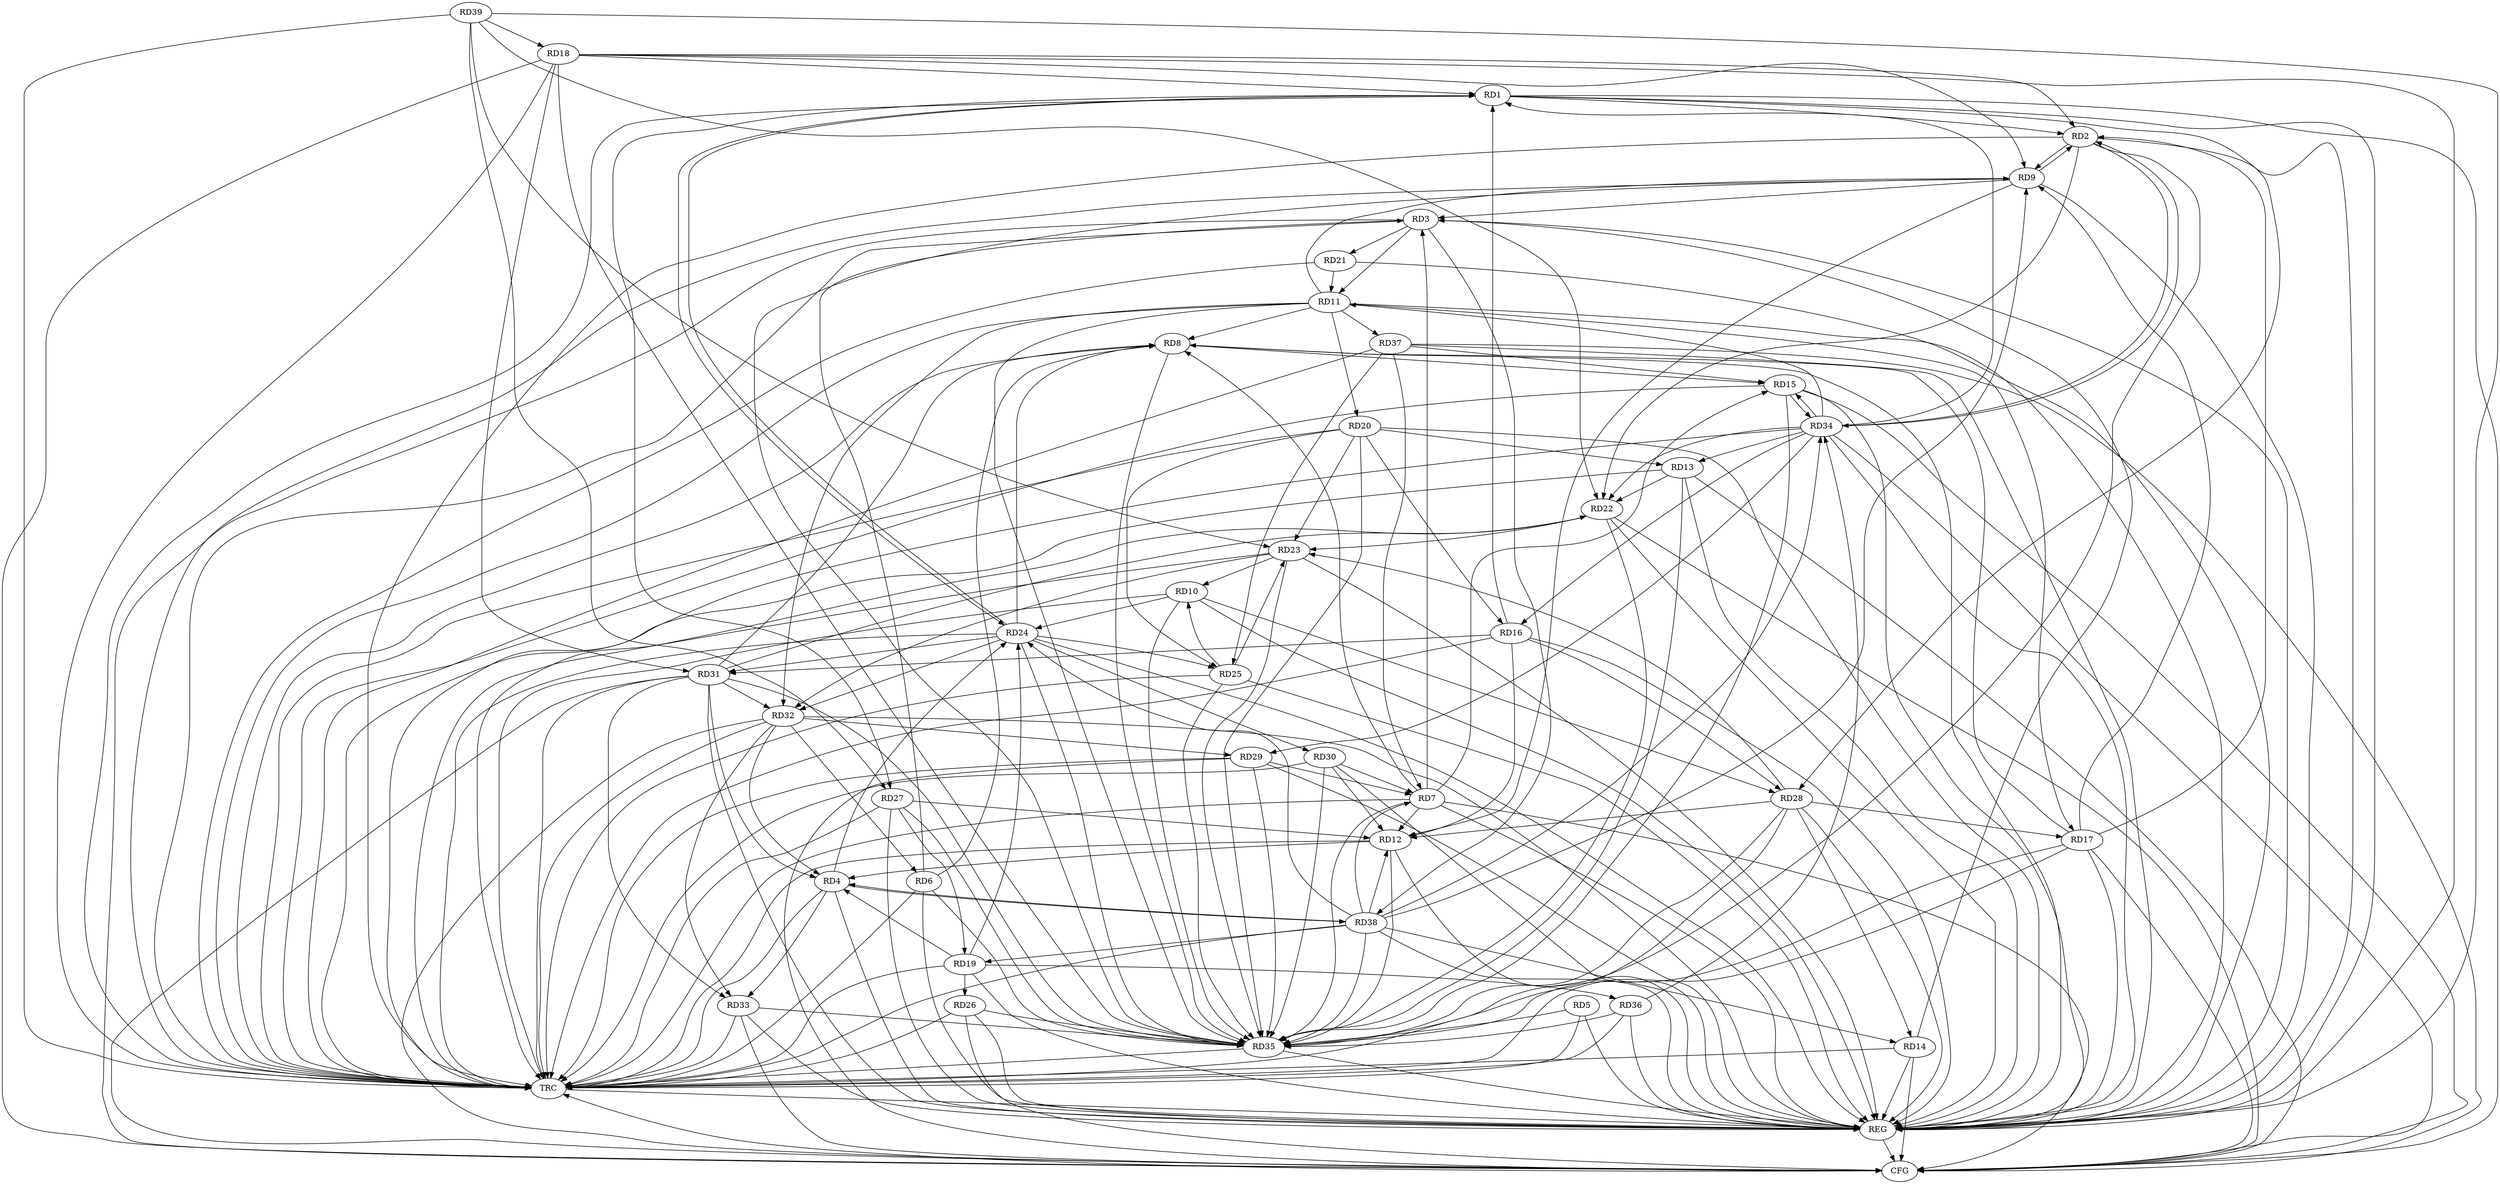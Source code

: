 strict digraph G {
  RD1 [ label="RD1" ];
  RD2 [ label="RD2" ];
  RD3 [ label="RD3" ];
  RD4 [ label="RD4" ];
  RD5 [ label="RD5" ];
  RD6 [ label="RD6" ];
  RD7 [ label="RD7" ];
  RD8 [ label="RD8" ];
  RD9 [ label="RD9" ];
  RD10 [ label="RD10" ];
  RD11 [ label="RD11" ];
  RD12 [ label="RD12" ];
  RD13 [ label="RD13" ];
  RD14 [ label="RD14" ];
  RD15 [ label="RD15" ];
  RD16 [ label="RD16" ];
  RD17 [ label="RD17" ];
  RD18 [ label="RD18" ];
  RD19 [ label="RD19" ];
  RD20 [ label="RD20" ];
  RD21 [ label="RD21" ];
  RD22 [ label="RD22" ];
  RD23 [ label="RD23" ];
  RD24 [ label="RD24" ];
  RD25 [ label="RD25" ];
  RD26 [ label="RD26" ];
  RD27 [ label="RD27" ];
  RD28 [ label="RD28" ];
  RD29 [ label="RD29" ];
  RD30 [ label="RD30" ];
  RD31 [ label="RD31" ];
  RD32 [ label="RD32" ];
  RD33 [ label="RD33" ];
  RD34 [ label="RD34" ];
  RD35 [ label="RD35" ];
  RD36 [ label="RD36" ];
  RD37 [ label="RD37" ];
  RD38 [ label="RD38" ];
  RD39 [ label="RD39" ];
  REG [ label="REG" ];
  CFG [ label="CFG" ];
  TRC [ label="TRC" ];
  RD1 -> RD2;
  RD16 -> RD1;
  RD18 -> RD1;
  RD1 -> RD24;
  RD24 -> RD1;
  RD1 -> RD27;
  RD1 -> RD28;
  RD34 -> RD1;
  RD2 -> RD9;
  RD9 -> RD2;
  RD17 -> RD2;
  RD18 -> RD2;
  RD2 -> RD22;
  RD2 -> RD34;
  RD34 -> RD2;
  RD6 -> RD3;
  RD7 -> RD3;
  RD9 -> RD3;
  RD3 -> RD11;
  RD14 -> RD3;
  RD3 -> RD21;
  RD3 -> RD38;
  RD12 -> RD4;
  RD19 -> RD4;
  RD4 -> RD24;
  RD31 -> RD4;
  RD32 -> RD4;
  RD4 -> RD33;
  RD4 -> RD38;
  RD38 -> RD4;
  RD6 -> RD8;
  RD32 -> RD6;
  RD7 -> RD8;
  RD7 -> RD12;
  RD7 -> RD15;
  RD29 -> RD7;
  RD30 -> RD7;
  RD37 -> RD7;
  RD38 -> RD7;
  RD11 -> RD8;
  RD8 -> RD15;
  RD17 -> RD8;
  RD24 -> RD8;
  RD31 -> RD8;
  RD11 -> RD9;
  RD9 -> RD12;
  RD17 -> RD9;
  RD18 -> RD9;
  RD38 -> RD9;
  RD23 -> RD10;
  RD10 -> RD24;
  RD25 -> RD10;
  RD10 -> RD28;
  RD11 -> RD17;
  RD11 -> RD20;
  RD21 -> RD11;
  RD11 -> RD32;
  RD34 -> RD11;
  RD11 -> RD35;
  RD11 -> RD37;
  RD16 -> RD12;
  RD27 -> RD12;
  RD28 -> RD12;
  RD30 -> RD12;
  RD38 -> RD12;
  RD20 -> RD13;
  RD13 -> RD22;
  RD34 -> RD13;
  RD13 -> RD35;
  RD28 -> RD14;
  RD38 -> RD14;
  RD15 -> RD34;
  RD34 -> RD15;
  RD37 -> RD15;
  RD20 -> RD16;
  RD16 -> RD28;
  RD16 -> RD31;
  RD34 -> RD16;
  RD28 -> RD17;
  RD18 -> RD31;
  RD39 -> RD18;
  RD19 -> RD24;
  RD19 -> RD26;
  RD27 -> RD19;
  RD19 -> RD36;
  RD38 -> RD19;
  RD20 -> RD23;
  RD20 -> RD25;
  RD22 -> RD23;
  RD31 -> RD22;
  RD34 -> RD22;
  RD39 -> RD22;
  RD25 -> RD23;
  RD28 -> RD23;
  RD23 -> RD32;
  RD23 -> RD35;
  RD39 -> RD23;
  RD24 -> RD25;
  RD24 -> RD30;
  RD24 -> RD31;
  RD24 -> RD32;
  RD24 -> RD35;
  RD38 -> RD24;
  RD25 -> RD35;
  RD37 -> RD25;
  RD39 -> RD27;
  RD32 -> RD29;
  RD34 -> RD29;
  RD30 -> RD35;
  RD31 -> RD32;
  RD31 -> RD33;
  RD31 -> RD35;
  RD32 -> RD33;
  RD36 -> RD34;
  RD38 -> RD34;
  RD38 -> RD35;
  RD1 -> REG;
  RD2 -> REG;
  RD3 -> REG;
  RD4 -> REG;
  RD5 -> REG;
  RD6 -> REG;
  RD7 -> REG;
  RD8 -> REG;
  RD9 -> REG;
  RD10 -> REG;
  RD11 -> REG;
  RD12 -> REG;
  RD13 -> REG;
  RD14 -> REG;
  RD15 -> REG;
  RD16 -> REG;
  RD17 -> REG;
  RD18 -> REG;
  RD19 -> REG;
  RD20 -> REG;
  RD21 -> REG;
  RD22 -> REG;
  RD23 -> REG;
  RD24 -> REG;
  RD25 -> REG;
  RD26 -> REG;
  RD27 -> REG;
  RD28 -> REG;
  RD29 -> REG;
  RD30 -> REG;
  RD31 -> REG;
  RD32 -> REG;
  RD33 -> REG;
  RD34 -> REG;
  RD35 -> REG;
  RD36 -> REG;
  RD37 -> REG;
  RD38 -> REG;
  RD39 -> REG;
  RD37 -> CFG;
  RD7 -> CFG;
  RD17 -> CFG;
  RD34 -> CFG;
  RD13 -> CFG;
  RD26 -> CFG;
  RD1 -> CFG;
  RD29 -> CFG;
  RD14 -> CFG;
  RD15 -> CFG;
  RD33 -> CFG;
  RD18 -> CFG;
  RD3 -> CFG;
  RD32 -> CFG;
  RD31 -> CFG;
  RD22 -> CFG;
  REG -> CFG;
  RD1 -> TRC;
  RD2 -> TRC;
  RD3 -> TRC;
  RD4 -> TRC;
  RD5 -> TRC;
  RD6 -> TRC;
  RD7 -> TRC;
  RD8 -> TRC;
  RD9 -> TRC;
  RD10 -> TRC;
  RD11 -> TRC;
  RD12 -> TRC;
  RD13 -> TRC;
  RD14 -> TRC;
  RD15 -> TRC;
  RD16 -> TRC;
  RD17 -> TRC;
  RD18 -> TRC;
  RD19 -> TRC;
  RD20 -> TRC;
  RD21 -> TRC;
  RD22 -> TRC;
  RD23 -> TRC;
  RD24 -> TRC;
  RD25 -> TRC;
  RD26 -> TRC;
  RD27 -> TRC;
  RD28 -> TRC;
  RD29 -> TRC;
  RD30 -> TRC;
  RD31 -> TRC;
  RD32 -> TRC;
  RD33 -> TRC;
  RD34 -> TRC;
  RD35 -> TRC;
  RD36 -> TRC;
  RD37 -> TRC;
  RD38 -> TRC;
  RD39 -> TRC;
  CFG -> TRC;
  TRC -> REG;
  RD8 -> RD35;
  RD22 -> RD35;
  RD15 -> RD35;
  RD36 -> RD35;
  RD33 -> RD35;
  RD9 -> RD35;
  RD12 -> RD35;
  RD6 -> RD35;
  RD18 -> RD35;
  RD5 -> RD35;
  RD2 -> RD35;
  RD29 -> RD35;
  RD17 -> RD35;
  RD27 -> RD35;
  RD7 -> RD35;
  RD26 -> RD35;
  RD10 -> RD35;
  RD20 -> RD35;
  RD28 -> RD35;
}

